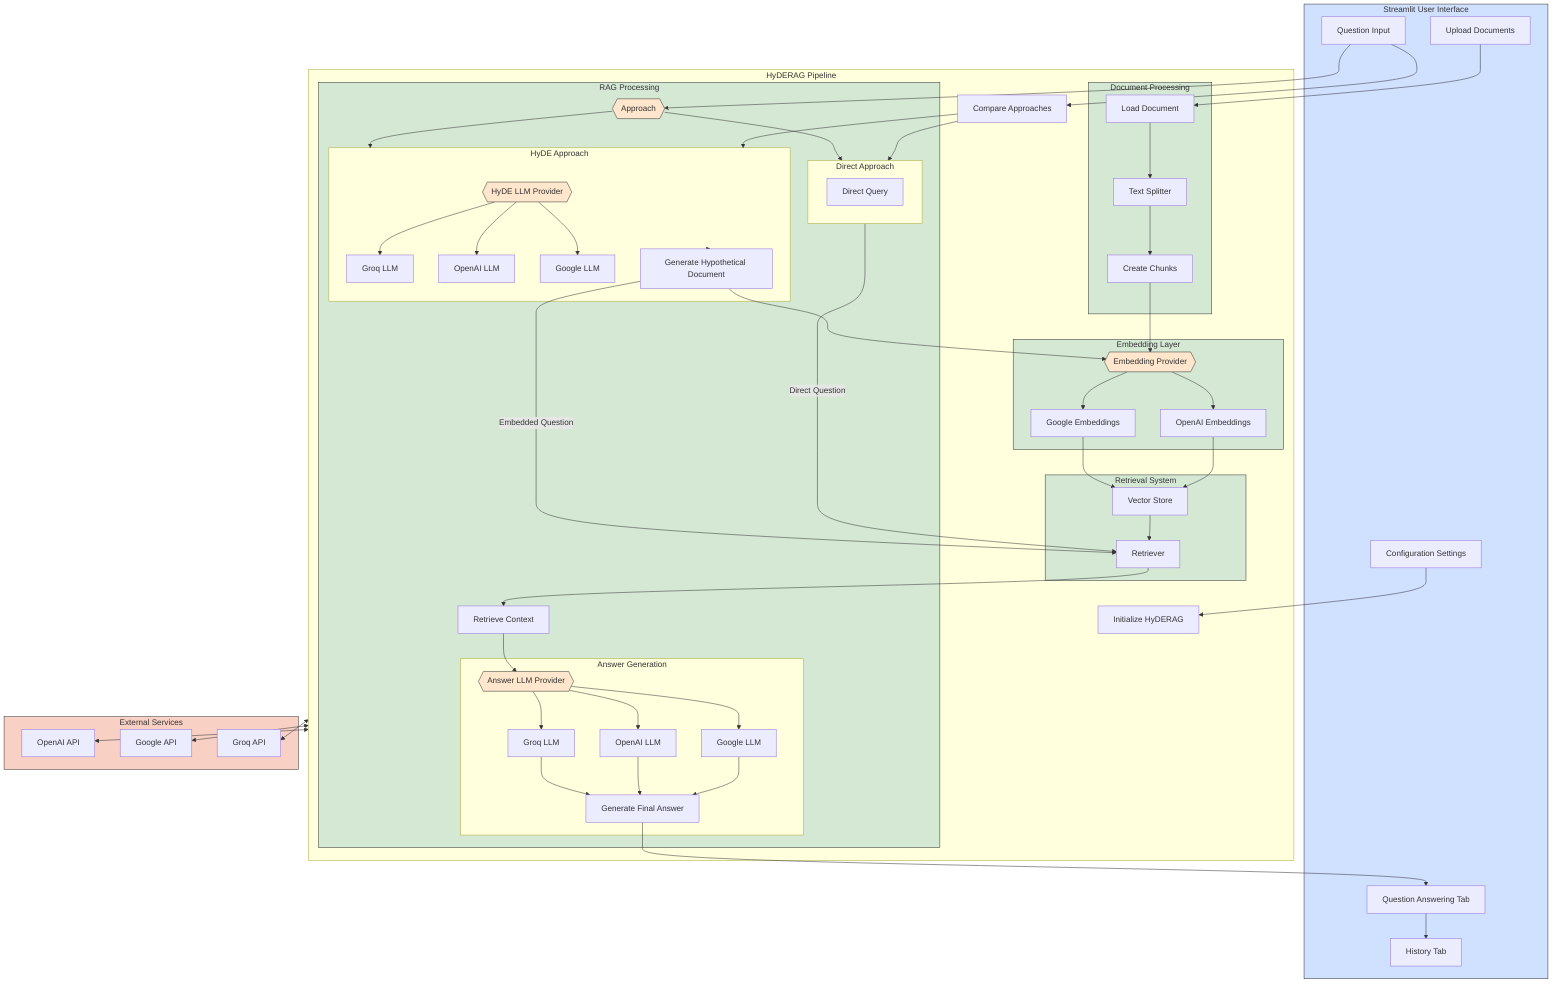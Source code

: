 flowchart TB
    subgraph UI["Streamlit User Interface"]
        upload[Upload Documents]
        config[Configuration Settings]
        question[Question Input]
        answertab[Question Answering Tab]
        history[History Tab]
    end

    subgraph Backend["HyDERAG Pipeline"]
        initialize[Initialize HyDERAG]
        
        subgraph document_processing["Document Processing"]
            load_doc[Load Document]
            text_splitter[Text Splitter]
            chunks[Create Chunks]
        end
        
        subgraph embedding["Embedding Layer"]
            direction LR
            embed_provider{{"Embedding Provider"}}
            google_embed[Google Embeddings]
            openai_embed[OpenAI Embeddings]
            embed_provider --> google_embed
            embed_provider --> openai_embed
        end
        
        subgraph retrieval["Retrieval System"]
            vector_store[Vector Store]
            retriever[Retriever]
        end
        
        subgraph rag_pipeline["RAG Processing"]
            direction TB
            approach{{"Approach"}}
            
            subgraph hyde_approach["HyDE Approach"]
                direction TB
                hyde_llm{{"HyDE LLM Provider"}}
                groq_hyde[Groq LLM]
                openai_hyde[OpenAI LLM]
                google_hyde[Google LLM]
                
                hyde_llm --> groq_hyde
                hyde_llm --> openai_hyde
                hyde_llm --> google_hyde
                
                hyp_doc[Generate Hypothetical Document]
            end
            
            subgraph direct_approach["Direct Approach"]
                direct_query[Direct Query]
            end
            
            approach --> hyde_approach
            approach --> direct_approach
            
            context_retrieval[Retrieve Context]
            
            subgraph answer_generation["Answer Generation"]
                direction TB
                answer_llm{{"Answer LLM Provider"}}
                groq_answer[Groq LLM]
                openai_answer[OpenAI LLM]
                google_answer[Google LLM]
                
                answer_llm --> groq_answer
                answer_llm --> openai_answer
                answer_llm --> google_answer
                
                generate_answer[Generate Final Answer]
            end
        end

        compare[Compare Approaches]
    end

    subgraph External["External Services"]
        openai_api[OpenAI API]
        google_api[Google API]
        groq_api[Groq API]
    end
    
    %% Main Flow Connections
    upload --> load_doc
    config --> initialize
    
    initialize --> Backend
    
    load_doc --> text_splitter
    text_splitter --> chunks
    chunks --> embed_provider
    
    google_embed & openai_embed --> vector_store
    vector_store --> retriever
    
    question --> approach
    
    %% HyDE Flow
    hyde_approach --> hyp_doc
    hyp_doc --> embed_provider
    hyp_doc -- "Embedded Question" --> retriever
    
    %% Direct Flow
    direct_approach -- "Direct Question" --> retriever
    
    retriever --> context_retrieval
    context_retrieval --> answer_llm
    
    groq_answer & openai_answer & google_answer --> generate_answer
    
    %% Compare Flow
    question --> compare
    compare --> hyde_approach & direct_approach
    
    %% External Services
    Backend <--> openai_api & google_api & groq_api
    
    %% Output Connections
    generate_answer --> answertab
    answertab --> history
    
    %% Styles
    classDef uiClass fill:#d0e0ff,stroke:#333,stroke-width:1px;
    classDef providerClass fill:#ffe6cc,stroke:#333,stroke-width:1px;
    classDef externalClass fill:#f9d0c4,stroke:#333,stroke-width:1px;
    classDef processClass fill:#d5e8d4,stroke:#333,stroke-width:1px;
    
    class UI uiClass;
    class embedding,retrieval,rag_pipeline,document_processing processClass;
    class hyde_llm,embed_provider,answer_llm,approach providerClass;
    class External externalClass;